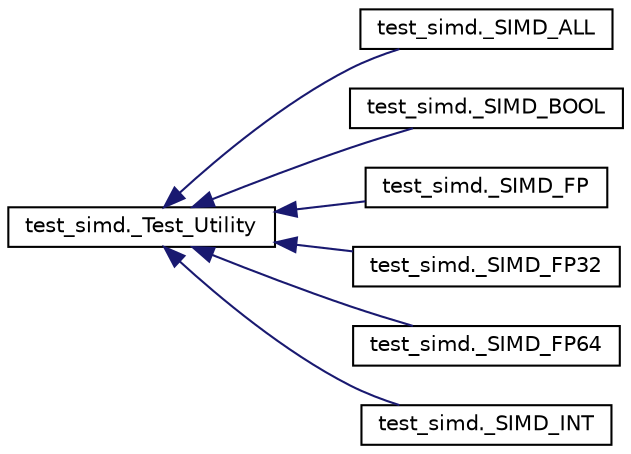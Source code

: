 digraph "Graphical Class Hierarchy"
{
 // LATEX_PDF_SIZE
  edge [fontname="Helvetica",fontsize="10",labelfontname="Helvetica",labelfontsize="10"];
  node [fontname="Helvetica",fontsize="10",shape=record];
  rankdir="LR";
  Node0 [label="test_simd._Test_Utility",height=0.2,width=0.4,color="black", fillcolor="white", style="filled",URL="$classtest__simd_1_1__Test__Utility.html",tooltip=" "];
  Node0 -> Node1 [dir="back",color="midnightblue",fontsize="10",style="solid",fontname="Helvetica"];
  Node1 [label="test_simd._SIMD_ALL",height=0.2,width=0.4,color="black", fillcolor="white", style="filled",URL="$classtest__simd_1_1__SIMD__ALL.html",tooltip=" "];
  Node0 -> Node2 [dir="back",color="midnightblue",fontsize="10",style="solid",fontname="Helvetica"];
  Node2 [label="test_simd._SIMD_BOOL",height=0.2,width=0.4,color="black", fillcolor="white", style="filled",URL="$classtest__simd_1_1__SIMD__BOOL.html",tooltip=" "];
  Node0 -> Node3 [dir="back",color="midnightblue",fontsize="10",style="solid",fontname="Helvetica"];
  Node3 [label="test_simd._SIMD_FP",height=0.2,width=0.4,color="black", fillcolor="white", style="filled",URL="$classtest__simd_1_1__SIMD__FP.html",tooltip=" "];
  Node0 -> Node4 [dir="back",color="midnightblue",fontsize="10",style="solid",fontname="Helvetica"];
  Node4 [label="test_simd._SIMD_FP32",height=0.2,width=0.4,color="black", fillcolor="white", style="filled",URL="$classtest__simd_1_1__SIMD__FP32.html",tooltip=" "];
  Node0 -> Node5 [dir="back",color="midnightblue",fontsize="10",style="solid",fontname="Helvetica"];
  Node5 [label="test_simd._SIMD_FP64",height=0.2,width=0.4,color="black", fillcolor="white", style="filled",URL="$classtest__simd_1_1__SIMD__FP64.html",tooltip=" "];
  Node0 -> Node6 [dir="back",color="midnightblue",fontsize="10",style="solid",fontname="Helvetica"];
  Node6 [label="test_simd._SIMD_INT",height=0.2,width=0.4,color="black", fillcolor="white", style="filled",URL="$classtest__simd_1_1__SIMD__INT.html",tooltip=" "];
}
